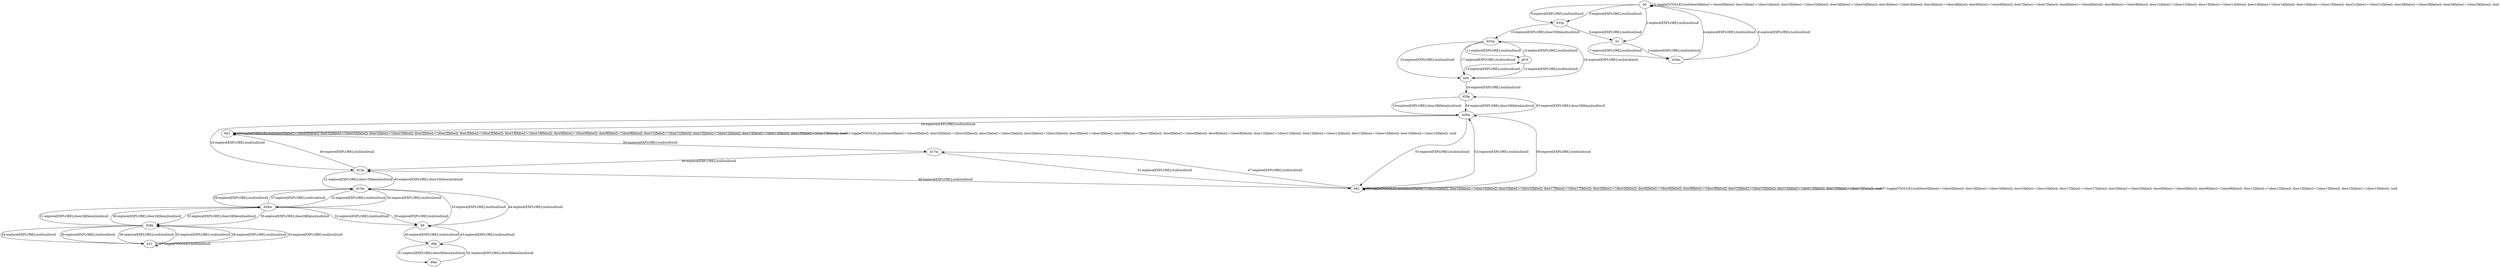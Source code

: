 # Total number of goals covered by this test: 3
# d28p --> b21
# b21 --> b21
# b21 --> d28p

digraph g {
"b0" -> "b0" [label = "1-toggle[TOGGLE];/null/door0[false]:=!(door0[false]); door1[false]:=!(door1[false]); door33[false]:=!(door33[false]); door34[false]:=!(door34[false]); door3[false]:=!(door3[false]); door4[false]:=!(door4[false]); door6[false]:=!(door6[false]); door7[false]:=!(door7[false]); door8[false]:=!(door8[false]); door9[false]:=!(door9[false]); door11[false]:=!(door11[false]); door13[false]:=!(door13[false]); door14[false]:=!(door14[false]); door15[false]:=!(door15[false]); door21[false]:=!(door21[false]); door28[false]:=!(door28[false]); door29[false]:=!(door29[false]); /null"];
"b0" -> "b1" [label = "2-explore[EXPLORE];/null/null/null"];
"b1" -> "d34m" [label = "3-explore[EXPLORE];/null/null/null"];
"d34m" -> "b0" [label = "4-explore[EXPLORE];/null/null/null"];
"b0" -> "d33p" [label = "5-explore[EXPLORE];/null/null/null"];
"d33p" -> "b1" [label = "6-explore[EXPLORE];/null/null/null"];
"b1" -> "d34m" [label = "7-explore[EXPLORE];/null/null/null"];
"d34m" -> "b0" [label = "8-explore[EXPLORE];/null/null/null"];
"b0" -> "d33p" [label = "9-explore[EXPLORE];/null/null/null"];
"d33p" -> "d33m" [label = "10-explore[EXPLORE];/door33[false]/null/null"];
"d33m" -> "gf19" [label = "11-explore[EXPLORE];/null/null/null"];
"gf19" -> "b56" [label = "12-explore[EXPLORE];/null/null/null"];
"b56" -> "gf19" [label = "13-explore[EXPLORE];/null/null/null"];
"gf19" -> "d33m" [label = "14-explore[EXPLORE];/null/null/null"];
"d33m" -> "b56" [label = "15-explore[EXPLORE];/null/null/null"];
"b56" -> "d33m" [label = "16-explore[EXPLORE];/null/null/null"];
"d33m" -> "b56" [label = "17-explore[EXPLORE];/null/null/null"];
"b56" -> "d29p" [label = "18-explore[EXPLORE];/null/null/null"];
"d29p" -> "d29m" [label = "19-explore[EXPLORE];/door29[false]/null/null"];
"d29m" -> "d15p" [label = "20-explore[EXPLORE];/null/null/null"];
"d15p" -> "d15m" [label = "21-explore[EXPLORE];/door15[false]/null/null"];
"d15m" -> "d28m" [label = "22-explore[EXPLORE];/null/null/null"];
"d28m" -> "d28p" [label = "23-explore[EXPLORE];/door28[false]/null/null"];
"d28p" -> "b21" [label = "24-explore[EXPLORE];/null/null/null"];
"b21" -> "d28p" [label = "25-explore[EXPLORE];/null/null/null"];
"d28p" -> "b21" [label = "26-explore[EXPLORE];/null/null/null"];
"b21" -> "b21" [label = "27-toggle[TOGGLE];/null/null/null"];
"b21" -> "d28p" [label = "28-explore[EXPLORE];/null/null/null"];
"d28p" -> "b21" [label = "29-explore[EXPLORE];/null/null/null"];
"b21" -> "d28p" [label = "30-explore[EXPLORE];/null/null/null"];
"d28p" -> "d28m" [label = "31-explore[EXPLORE];/door28[false]/null/null"];
"d28m" -> "b9" [label = "32-explore[EXPLORE];/null/null/null"];
"b9" -> "d15m" [label = "33-explore[EXPLORE];/null/null/null"];
"d15m" -> "d28m" [label = "34-explore[EXPLORE];/null/null/null"];
"d28m" -> "d28p" [label = "35-explore[EXPLORE];/door28[false]/null/null"];
"d28p" -> "d28m" [label = "36-explore[EXPLORE];/door28[false]/null/null"];
"d28m" -> "d15m" [label = "37-explore[EXPLORE];/null/null/null"];
"d15m" -> "d28m" [label = "38-explore[EXPLORE];/null/null/null"];
"d28m" -> "b9" [label = "39-explore[EXPLORE];/null/null/null"];
"b9" -> "d9p" [label = "40-explore[EXPLORE];/null/null/null"];
"d9p" -> "d9m" [label = "41-explore[EXPLORE];/door9[false]/null/null"];
"d9m" -> "d9p" [label = "42-explore[EXPLORE];/door9[false]/null/null"];
"d9p" -> "b9" [label = "43-explore[EXPLORE];/null/null/null"];
"b9" -> "d15m" [label = "44-explore[EXPLORE];/null/null/null"];
"d15m" -> "d15p" [label = "45-explore[EXPLORE];/door15[false]/null/null"];
"d15p" -> "b62" [label = "46-explore[EXPLORE];/null/null/null"];
"b62" -> "d17m" [label = "47-explore[EXPLORE];/null/null/null"];
"d17m" -> "d15p" [label = "48-explore[EXPLORE];/null/null/null"];
"d15p" -> "b63" [label = "49-explore[EXPLORE];/null/null/null"];
"b63" -> "d17m" [label = "50-explore[EXPLORE];/null/null/null"];
"d17m" -> "b62" [label = "51-explore[EXPLORE];/null/null/null"];
"b62" -> "d29m" [label = "52-explore[EXPLORE];/null/null/null"];
"d29m" -> "d29p" [label = "53-explore[EXPLORE];/door29[false]/null/null"];
"d29p" -> "d29m" [label = "54-explore[EXPLORE];/door29[false]/null/null"];
"d29m" -> "b62" [label = "55-explore[EXPLORE];/null/null/null"];
"b62" -> "b62" [label = "56-toggle[TOGGLE];/null/door0[false]:=!(door0[false]); door16[false]:=!(door16[false]); door1[false]:=!(door1[false]); door17[false]:=!(door17[false]); door2[false]:=!(door2[false]); door6[false]:=!(door6[false]); door9[false]:=!(door9[false]); door12[false]:=!(door12[false]); door13[false]:=!(door13[false]); door15[false]:=!(door15[false]); /null"];
"b62" -> "b62" [label = "57-toggle[TOGGLE];/null/door0[false]:=!(door0[false]); door16[false]:=!(door16[false]); door1[false]:=!(door1[false]); door17[false]:=!(door17[false]); door2[false]:=!(door2[false]); door6[false]:=!(door6[false]); door9[false]:=!(door9[false]); door12[false]:=!(door12[false]); door13[false]:=!(door13[false]); door15[false]:=!(door15[false]); /null"];
"b62" -> "d29m" [label = "58-explore[EXPLORE];/null/null/null"];
"d29m" -> "b63" [label = "59-explore[EXPLORE];/null/null/null"];
"b63" -> "b63" [label = "60-toggle[TOGGLE];/null/door0[false]:=!(door0[false]); door32[false]:=!(door32[false]); door1[false]:=!(door1[false]); door2[false]:=!(door2[false]); door3[false]:=!(door3[false]); door19[false]:=!(door19[false]); door6[false]:=!(door6[false]); door9[false]:=!(door9[false]); door11[false]:=!(door11[false]); door12[false]:=!(door12[false]); door13[false]:=!(door13[false]); door15[false]:=!(door15[false]); /null"];
"b63" -> "b63" [label = "61-toggle[TOGGLE];/null/door0[false]:=!(door0[false]); door32[false]:=!(door32[false]); door1[false]:=!(door1[false]); door2[false]:=!(door2[false]); door3[false]:=!(door3[false]); door19[false]:=!(door19[false]); door6[false]:=!(door6[false]); door9[false]:=!(door9[false]); door11[false]:=!(door11[false]); door12[false]:=!(door12[false]); door13[false]:=!(door13[false]); door15[false]:=!(door15[false]); /null"];
}